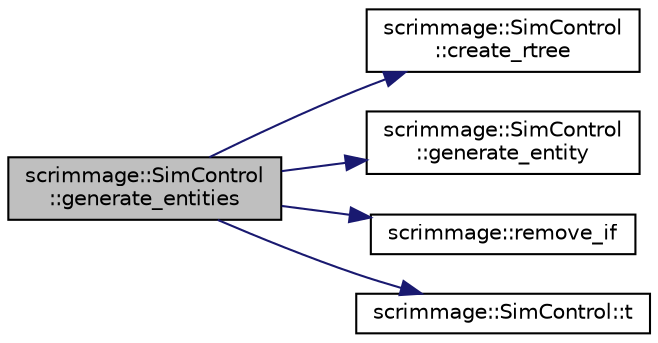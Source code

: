 digraph "scrimmage::SimControl::generate_entities"
{
 // LATEX_PDF_SIZE
  edge [fontname="Helvetica",fontsize="10",labelfontname="Helvetica",labelfontsize="10"];
  node [fontname="Helvetica",fontsize="10",shape=record];
  rankdir="LR";
  Node1 [label="scrimmage::SimControl\l::generate_entities",height=0.2,width=0.4,color="black", fillcolor="grey75", style="filled", fontcolor="black",tooltip="Generate entities based on the current time."];
  Node1 -> Node2 [color="midnightblue",fontsize="10",style="solid",fontname="Helvetica"];
  Node2 [label="scrimmage::SimControl\l::create_rtree",height=0.2,width=0.4,color="black", fillcolor="white", style="filled",URL="$classscrimmage_1_1SimControl.html#a42b4312811a80126cf6e8066347ae1fc",tooltip=" "];
  Node1 -> Node3 [color="midnightblue",fontsize="10",style="solid",fontname="Helvetica"];
  Node3 [label="scrimmage::SimControl\l::generate_entity",height=0.2,width=0.4,color="black", fillcolor="white", style="filled",URL="$classscrimmage_1_1SimControl.html#a05b938496dfe3beae0394413ed80e949",tooltip="Generate an entity given the entity description ID."];
  Node1 -> Node4 [color="midnightblue",fontsize="10",style="solid",fontname="Helvetica"];
  Node4 [label="scrimmage::remove_if",height=0.2,width=0.4,color="black", fillcolor="white", style="filled",URL="$namespacescrimmage.html#a2f0c4f58fad54ffe4901361122a36412",tooltip="std::remove_if does not work with associative containers."];
  Node1 -> Node5 [color="midnightblue",fontsize="10",style="solid",fontname="Helvetica"];
  Node5 [label="scrimmage::SimControl::t",height=0.2,width=0.4,color="black", fillcolor="white", style="filled",URL="$classscrimmage_1_1SimControl.html#ad7ae322051c629849af68538bf8a45f2",tooltip="Get the current simulation time."];
}
